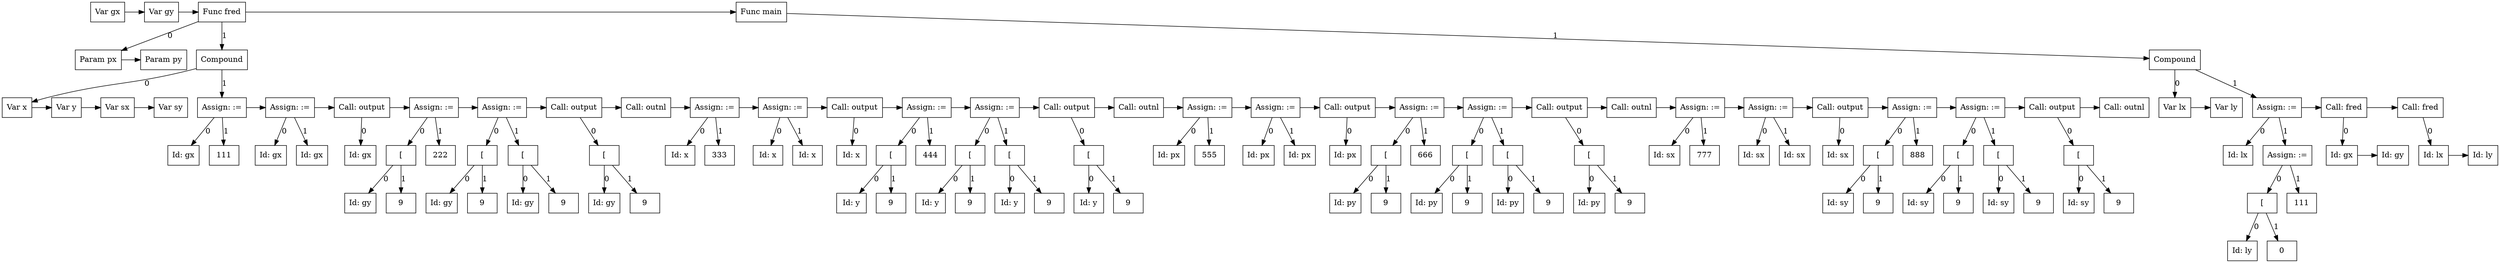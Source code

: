digraph G {
node0 [label="Var gx"; shape=box];
subgraph SibNames_0 {
rankdir="LR"; rank="same";
node0 [label="Var gx"; shape=box];
node1 [label="Var gy"; shape=box];
node109 [label="Func fred"; shape=box];
node126 [label="Func main"; shape=box];
}

subgraph SibPtrs_0 {
rankdir="LR";
node0 -> node1;
node1 -> node109;
node109 -> node126;
}

subgraph childNames_109 {
rankdir="LR"; rank="same"; ordering=out
node2 [label="Param px"; shape=box];
node108 [label="Compound"; shape=box];
}

subgraph childPtrs_109 {
rankdir="TB";
node109 -> node2 [label="0"];
node109 -> node108 [label="1"];
}

subgraph SibNames_2 {
rankdir="LR"; rank="same";
node2 [label="Param px"; shape=box];
node3 [label="Param py"; shape=box];
}

subgraph SibPtrs_2 {
rankdir="LR";
node2 -> node3;
}

subgraph childNames_108 {
rankdir="LR"; rank="same"; ordering=out
node4 [label="Var x"; shape=box];
node10 [label="Assign: :="; shape=box];
}

subgraph childPtrs_108 {
rankdir="TB";
node108 -> node4 [label="0"];
node108 -> node10 [label="1"];
}

subgraph SibNames_4 {
rankdir="LR"; rank="same";
node4 [label="Var x"; shape=box];
node5 [label="Var y"; shape=box];
node6 [label="Var sx"; shape=box];
node7 [label="Var sy"; shape=box];
}

subgraph SibPtrs_4 {
rankdir="LR";
node4 -> node5;
node5 -> node6;
node6 -> node7;
}

subgraph childNames_10 {
rankdir="LR"; rank="same"; ordering=out
node8 [label="Id: gx"; shape=box];
node9 [label="111"; shape=box];
}

subgraph childPtrs_10 {
rankdir="TB";
node10 -> node8 [label="0"];
node10 -> node9 [label="1"];
}

subgraph SibNames_10 {
rankdir="LR"; rank="same";
node10 [label="Assign: :="; shape=box];
node13 [label="Assign: :="; shape=box];
node15 [label="Call: output"; shape=box];
node20 [label="Assign: :="; shape=box];
node27 [label="Assign: :="; shape=box];
node31 [label="Call: output"; shape=box];
node32 [label="Call: outnl"; shape=box];
node35 [label="Assign: :="; shape=box];
node38 [label="Assign: :="; shape=box];
node40 [label="Call: output"; shape=box];
node45 [label="Assign: :="; shape=box];
node52 [label="Assign: :="; shape=box];
node56 [label="Call: output"; shape=box];
node57 [label="Call: outnl"; shape=box];
node60 [label="Assign: :="; shape=box];
node63 [label="Assign: :="; shape=box];
node65 [label="Call: output"; shape=box];
node70 [label="Assign: :="; shape=box];
node77 [label="Assign: :="; shape=box];
node81 [label="Call: output"; shape=box];
node82 [label="Call: outnl"; shape=box];
node85 [label="Assign: :="; shape=box];
node88 [label="Assign: :="; shape=box];
node90 [label="Call: output"; shape=box];
node95 [label="Assign: :="; shape=box];
node102 [label="Assign: :="; shape=box];
node106 [label="Call: output"; shape=box];
node107 [label="Call: outnl"; shape=box];
}

subgraph SibPtrs_10 {
rankdir="LR";
node10 -> node13;
node13 -> node15;
node15 -> node20;
node20 -> node27;
node27 -> node31;
node31 -> node32;
node32 -> node35;
node35 -> node38;
node38 -> node40;
node40 -> node45;
node45 -> node52;
node52 -> node56;
node56 -> node57;
node57 -> node60;
node60 -> node63;
node63 -> node65;
node65 -> node70;
node70 -> node77;
node77 -> node81;
node81 -> node82;
node82 -> node85;
node85 -> node88;
node88 -> node90;
node90 -> node95;
node95 -> node102;
node102 -> node106;
node106 -> node107;
}

subgraph childNames_13 {
rankdir="LR"; rank="same"; ordering=out
node11 [label="Id: gx"; shape=box];
node12 [label="Id: gx"; shape=box];
}

subgraph childPtrs_13 {
rankdir="TB";
node13 -> node11 [label="0"];
node13 -> node12 [label="1"];
}

subgraph childNames_15 {
rankdir="LR"; rank="same"; ordering=out
node14 [label="Id: gx"; shape=box];
}

subgraph childPtrs_15 {
rankdir="TB";
node15 -> node14 [label="0"];
}

subgraph childNames_20 {
rankdir="LR"; rank="same"; ordering=out
node17 [label="["; shape=box];
node19 [label="222"; shape=box];
}

subgraph childPtrs_20 {
rankdir="TB";
node20 -> node17 [label="0"];
node20 -> node19 [label="1"];
}

subgraph childNames_17 {
rankdir="LR"; rank="same"; ordering=out
node18 [label="Id: gy"; shape=box];
node16 [label="9"; shape=box];
}

subgraph childPtrs_17 {
rankdir="TB";
node17 -> node18 [label="0"];
node17 -> node16 [label="1"];
}

subgraph childNames_27 {
rankdir="LR"; rank="same"; ordering=out
node22 [label="["; shape=box];
node25 [label="["; shape=box];
}

subgraph childPtrs_27 {
rankdir="TB";
node27 -> node22 [label="0"];
node27 -> node25 [label="1"];
}

subgraph childNames_22 {
rankdir="LR"; rank="same"; ordering=out
node23 [label="Id: gy"; shape=box];
node21 [label="9"; shape=box];
}

subgraph childPtrs_22 {
rankdir="TB";
node22 -> node23 [label="0"];
node22 -> node21 [label="1"];
}

subgraph childNames_25 {
rankdir="LR"; rank="same"; ordering=out
node26 [label="Id: gy"; shape=box];
node24 [label="9"; shape=box];
}

subgraph childPtrs_25 {
rankdir="TB";
node25 -> node26 [label="0"];
node25 -> node24 [label="1"];
}

subgraph childNames_31 {
rankdir="LR"; rank="same"; ordering=out
node29 [label="["; shape=box];
}

subgraph childPtrs_31 {
rankdir="TB";
node31 -> node29 [label="0"];
}

subgraph childNames_29 {
rankdir="LR"; rank="same"; ordering=out
node30 [label="Id: gy"; shape=box];
node28 [label="9"; shape=box];
}

subgraph childPtrs_29 {
rankdir="TB";
node29 -> node30 [label="0"];
node29 -> node28 [label="1"];
}

subgraph childNames_35 {
rankdir="LR"; rank="same"; ordering=out
node33 [label="Id: x"; shape=box];
node34 [label="333"; shape=box];
}

subgraph childPtrs_35 {
rankdir="TB";
node35 -> node33 [label="0"];
node35 -> node34 [label="1"];
}

subgraph childNames_38 {
rankdir="LR"; rank="same"; ordering=out
node36 [label="Id: x"; shape=box];
node37 [label="Id: x"; shape=box];
}

subgraph childPtrs_38 {
rankdir="TB";
node38 -> node36 [label="0"];
node38 -> node37 [label="1"];
}

subgraph childNames_40 {
rankdir="LR"; rank="same"; ordering=out
node39 [label="Id: x"; shape=box];
}

subgraph childPtrs_40 {
rankdir="TB";
node40 -> node39 [label="0"];
}

subgraph childNames_45 {
rankdir="LR"; rank="same"; ordering=out
node42 [label="["; shape=box];
node44 [label="444"; shape=box];
}

subgraph childPtrs_45 {
rankdir="TB";
node45 -> node42 [label="0"];
node45 -> node44 [label="1"];
}

subgraph childNames_42 {
rankdir="LR"; rank="same"; ordering=out
node43 [label="Id: y"; shape=box];
node41 [label="9"; shape=box];
}

subgraph childPtrs_42 {
rankdir="TB";
node42 -> node43 [label="0"];
node42 -> node41 [label="1"];
}

subgraph childNames_52 {
rankdir="LR"; rank="same"; ordering=out
node47 [label="["; shape=box];
node50 [label="["; shape=box];
}

subgraph childPtrs_52 {
rankdir="TB";
node52 -> node47 [label="0"];
node52 -> node50 [label="1"];
}

subgraph childNames_47 {
rankdir="LR"; rank="same"; ordering=out
node48 [label="Id: y"; shape=box];
node46 [label="9"; shape=box];
}

subgraph childPtrs_47 {
rankdir="TB";
node47 -> node48 [label="0"];
node47 -> node46 [label="1"];
}

subgraph childNames_50 {
rankdir="LR"; rank="same"; ordering=out
node51 [label="Id: y"; shape=box];
node49 [label="9"; shape=box];
}

subgraph childPtrs_50 {
rankdir="TB";
node50 -> node51 [label="0"];
node50 -> node49 [label="1"];
}

subgraph childNames_56 {
rankdir="LR"; rank="same"; ordering=out
node54 [label="["; shape=box];
}

subgraph childPtrs_56 {
rankdir="TB";
node56 -> node54 [label="0"];
}

subgraph childNames_54 {
rankdir="LR"; rank="same"; ordering=out
node55 [label="Id: y"; shape=box];
node53 [label="9"; shape=box];
}

subgraph childPtrs_54 {
rankdir="TB";
node54 -> node55 [label="0"];
node54 -> node53 [label="1"];
}

subgraph childNames_60 {
rankdir="LR"; rank="same"; ordering=out
node58 [label="Id: px"; shape=box];
node59 [label="555"; shape=box];
}

subgraph childPtrs_60 {
rankdir="TB";
node60 -> node58 [label="0"];
node60 -> node59 [label="1"];
}

subgraph childNames_63 {
rankdir="LR"; rank="same"; ordering=out
node61 [label="Id: px"; shape=box];
node62 [label="Id: px"; shape=box];
}

subgraph childPtrs_63 {
rankdir="TB";
node63 -> node61 [label="0"];
node63 -> node62 [label="1"];
}

subgraph childNames_65 {
rankdir="LR"; rank="same"; ordering=out
node64 [label="Id: px"; shape=box];
}

subgraph childPtrs_65 {
rankdir="TB";
node65 -> node64 [label="0"];
}

subgraph childNames_70 {
rankdir="LR"; rank="same"; ordering=out
node67 [label="["; shape=box];
node69 [label="666"; shape=box];
}

subgraph childPtrs_70 {
rankdir="TB";
node70 -> node67 [label="0"];
node70 -> node69 [label="1"];
}

subgraph childNames_67 {
rankdir="LR"; rank="same"; ordering=out
node68 [label="Id: py"; shape=box];
node66 [label="9"; shape=box];
}

subgraph childPtrs_67 {
rankdir="TB";
node67 -> node68 [label="0"];
node67 -> node66 [label="1"];
}

subgraph childNames_77 {
rankdir="LR"; rank="same"; ordering=out
node72 [label="["; shape=box];
node75 [label="["; shape=box];
}

subgraph childPtrs_77 {
rankdir="TB";
node77 -> node72 [label="0"];
node77 -> node75 [label="1"];
}

subgraph childNames_72 {
rankdir="LR"; rank="same"; ordering=out
node73 [label="Id: py"; shape=box];
node71 [label="9"; shape=box];
}

subgraph childPtrs_72 {
rankdir="TB";
node72 -> node73 [label="0"];
node72 -> node71 [label="1"];
}

subgraph childNames_75 {
rankdir="LR"; rank="same"; ordering=out
node76 [label="Id: py"; shape=box];
node74 [label="9"; shape=box];
}

subgraph childPtrs_75 {
rankdir="TB";
node75 -> node76 [label="0"];
node75 -> node74 [label="1"];
}

subgraph childNames_81 {
rankdir="LR"; rank="same"; ordering=out
node79 [label="["; shape=box];
}

subgraph childPtrs_81 {
rankdir="TB";
node81 -> node79 [label="0"];
}

subgraph childNames_79 {
rankdir="LR"; rank="same"; ordering=out
node80 [label="Id: py"; shape=box];
node78 [label="9"; shape=box];
}

subgraph childPtrs_79 {
rankdir="TB";
node79 -> node80 [label="0"];
node79 -> node78 [label="1"];
}

subgraph childNames_85 {
rankdir="LR"; rank="same"; ordering=out
node83 [label="Id: sx"; shape=box];
node84 [label="777"; shape=box];
}

subgraph childPtrs_85 {
rankdir="TB";
node85 -> node83 [label="0"];
node85 -> node84 [label="1"];
}

subgraph childNames_88 {
rankdir="LR"; rank="same"; ordering=out
node86 [label="Id: sx"; shape=box];
node87 [label="Id: sx"; shape=box];
}

subgraph childPtrs_88 {
rankdir="TB";
node88 -> node86 [label="0"];
node88 -> node87 [label="1"];
}

subgraph childNames_90 {
rankdir="LR"; rank="same"; ordering=out
node89 [label="Id: sx"; shape=box];
}

subgraph childPtrs_90 {
rankdir="TB";
node90 -> node89 [label="0"];
}

subgraph childNames_95 {
rankdir="LR"; rank="same"; ordering=out
node92 [label="["; shape=box];
node94 [label="888"; shape=box];
}

subgraph childPtrs_95 {
rankdir="TB";
node95 -> node92 [label="0"];
node95 -> node94 [label="1"];
}

subgraph childNames_92 {
rankdir="LR"; rank="same"; ordering=out
node93 [label="Id: sy"; shape=box];
node91 [label="9"; shape=box];
}

subgraph childPtrs_92 {
rankdir="TB";
node92 -> node93 [label="0"];
node92 -> node91 [label="1"];
}

subgraph childNames_102 {
rankdir="LR"; rank="same"; ordering=out
node97 [label="["; shape=box];
node100 [label="["; shape=box];
}

subgraph childPtrs_102 {
rankdir="TB";
node102 -> node97 [label="0"];
node102 -> node100 [label="1"];
}

subgraph childNames_97 {
rankdir="LR"; rank="same"; ordering=out
node98 [label="Id: sy"; shape=box];
node96 [label="9"; shape=box];
}

subgraph childPtrs_97 {
rankdir="TB";
node97 -> node98 [label="0"];
node97 -> node96 [label="1"];
}

subgraph childNames_100 {
rankdir="LR"; rank="same"; ordering=out
node101 [label="Id: sy"; shape=box];
node99 [label="9"; shape=box];
}

subgraph childPtrs_100 {
rankdir="TB";
node100 -> node101 [label="0"];
node100 -> node99 [label="1"];
}

subgraph childNames_106 {
rankdir="LR"; rank="same"; ordering=out
node104 [label="["; shape=box];
}

subgraph childPtrs_106 {
rankdir="TB";
node106 -> node104 [label="0"];
}

subgraph childNames_104 {
rankdir="LR"; rank="same"; ordering=out
node105 [label="Id: sy"; shape=box];
node103 [label="9"; shape=box];
}

subgraph childPtrs_104 {
rankdir="TB";
node104 -> node105 [label="0"];
node104 -> node103 [label="1"];
}

subgraph childNames_126 {
rankdir="LR"; rank="same"; ordering=out
node125 [label="Compound"; shape=box];
}

subgraph childPtrs_126 {
rankdir="TB";
node126 -> node125 [label="1"];
}

subgraph childNames_125 {
rankdir="LR"; rank="same"; ordering=out
node110 [label="Var lx"; shape=box];
node118 [label="Assign: :="; shape=box];
}

subgraph childPtrs_125 {
rankdir="TB";
node125 -> node110 [label="0"];
node125 -> node118 [label="1"];
}

subgraph SibNames_110 {
rankdir="LR"; rank="same";
node110 [label="Var lx"; shape=box];
node111 [label="Var ly"; shape=box];
}

subgraph SibPtrs_110 {
rankdir="LR";
node110 -> node111;
}

subgraph childNames_118 {
rankdir="LR"; rank="same"; ordering=out
node112 [label="Id: lx"; shape=box];
node117 [label="Assign: :="; shape=box];
}

subgraph childPtrs_118 {
rankdir="TB";
node118 -> node112 [label="0"];
node118 -> node117 [label="1"];
}

subgraph childNames_117 {
rankdir="LR"; rank="same"; ordering=out
node114 [label="["; shape=box];
node116 [label="111"; shape=box];
}

subgraph childPtrs_117 {
rankdir="TB";
node117 -> node114 [label="0"];
node117 -> node116 [label="1"];
}

subgraph childNames_114 {
rankdir="LR"; rank="same"; ordering=out
node115 [label="Id: ly"; shape=box];
node113 [label="0"; shape=box];
}

subgraph childPtrs_114 {
rankdir="TB";
node114 -> node115 [label="0"];
node114 -> node113 [label="1"];
}

subgraph SibNames_118 {
rankdir="LR"; rank="same";
node118 [label="Assign: :="; shape=box];
node121 [label="Call: fred"; shape=box];
node124 [label="Call: fred"; shape=box];
}

subgraph SibPtrs_118 {
rankdir="LR";
node118 -> node121;
node121 -> node124;
}

subgraph childNames_121 {
rankdir="LR"; rank="same"; ordering=out
node119 [label="Id: gx"; shape=box];
}

subgraph childPtrs_121 {
rankdir="TB";
node121 -> node119 [label="0"];
}

subgraph SibNames_119 {
rankdir="LR"; rank="same";
node119 [label="Id: gx"; shape=box];
node120 [label="Id: gy"; shape=box];
}

subgraph SibPtrs_119 {
rankdir="LR";
node119 -> node120;
}

subgraph childNames_124 {
rankdir="LR"; rank="same"; ordering=out
node122 [label="Id: lx"; shape=box];
}

subgraph childPtrs_124 {
rankdir="TB";
node124 -> node122 [label="0"];
}

subgraph SibNames_122 {
rankdir="LR"; rank="same";
node122 [label="Id: lx"; shape=box];
node123 [label="Id: ly"; shape=box];
}

subgraph SibPtrs_122 {
rankdir="LR";
node122 -> node123;
}

}
